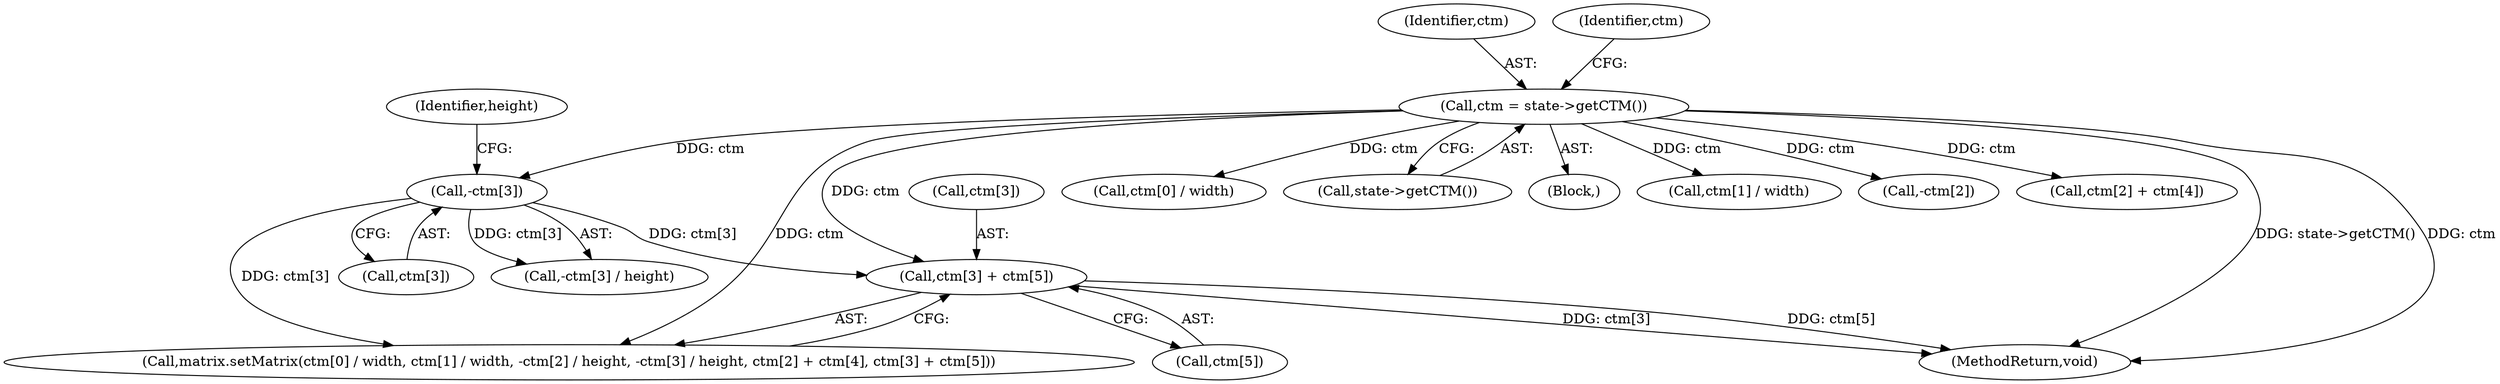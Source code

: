 digraph "0_poppler_7b2d314a61fd0e12f47c62996cb49ec0d1ba747a@array" {
"1000325" [label="(Call,ctm[3] + ctm[5])"];
"1000292" [label="(Call,ctm = state->getCTM())"];
"1000313" [label="(Call,-ctm[3])"];
"1000325" [label="(Call,ctm[3] + ctm[5])"];
"1000296" [label="(Call,ctm[0] / width)"];
"1000294" [label="(Call,state->getCTM())"];
"1000313" [label="(Call,-ctm[3])"];
"1000293" [label="(Identifier,ctm)"];
"1000111" [label="(Block,)"];
"1000301" [label="(Call,ctm[1] / width)"];
"1000350" [label="(MethodReturn,void)"];
"1000298" [label="(Identifier,ctm)"];
"1000314" [label="(Call,ctm[3])"];
"1000295" [label="(Call,matrix.setMatrix(ctm[0] / width, ctm[1] / width, -ctm[2] / height, -ctm[3] / height, ctm[2] + ctm[4], ctm[3] + ctm[5]))"];
"1000307" [label="(Call,-ctm[2])"];
"1000326" [label="(Call,ctm[3])"];
"1000329" [label="(Call,ctm[5])"];
"1000317" [label="(Identifier,height)"];
"1000318" [label="(Call,ctm[2] + ctm[4])"];
"1000292" [label="(Call,ctm = state->getCTM())"];
"1000312" [label="(Call,-ctm[3] / height)"];
"1000325" -> "1000295"  [label="AST: "];
"1000325" -> "1000329"  [label="CFG: "];
"1000326" -> "1000325"  [label="AST: "];
"1000329" -> "1000325"  [label="AST: "];
"1000295" -> "1000325"  [label="CFG: "];
"1000325" -> "1000350"  [label="DDG: ctm[3]"];
"1000325" -> "1000350"  [label="DDG: ctm[5]"];
"1000292" -> "1000325"  [label="DDG: ctm"];
"1000313" -> "1000325"  [label="DDG: ctm[3]"];
"1000292" -> "1000111"  [label="AST: "];
"1000292" -> "1000294"  [label="CFG: "];
"1000293" -> "1000292"  [label="AST: "];
"1000294" -> "1000292"  [label="AST: "];
"1000298" -> "1000292"  [label="CFG: "];
"1000292" -> "1000350"  [label="DDG: state->getCTM()"];
"1000292" -> "1000350"  [label="DDG: ctm"];
"1000292" -> "1000296"  [label="DDG: ctm"];
"1000292" -> "1000301"  [label="DDG: ctm"];
"1000292" -> "1000307"  [label="DDG: ctm"];
"1000292" -> "1000313"  [label="DDG: ctm"];
"1000292" -> "1000295"  [label="DDG: ctm"];
"1000292" -> "1000318"  [label="DDG: ctm"];
"1000313" -> "1000312"  [label="AST: "];
"1000313" -> "1000314"  [label="CFG: "];
"1000314" -> "1000313"  [label="AST: "];
"1000317" -> "1000313"  [label="CFG: "];
"1000313" -> "1000312"  [label="DDG: ctm[3]"];
"1000313" -> "1000295"  [label="DDG: ctm[3]"];
}
